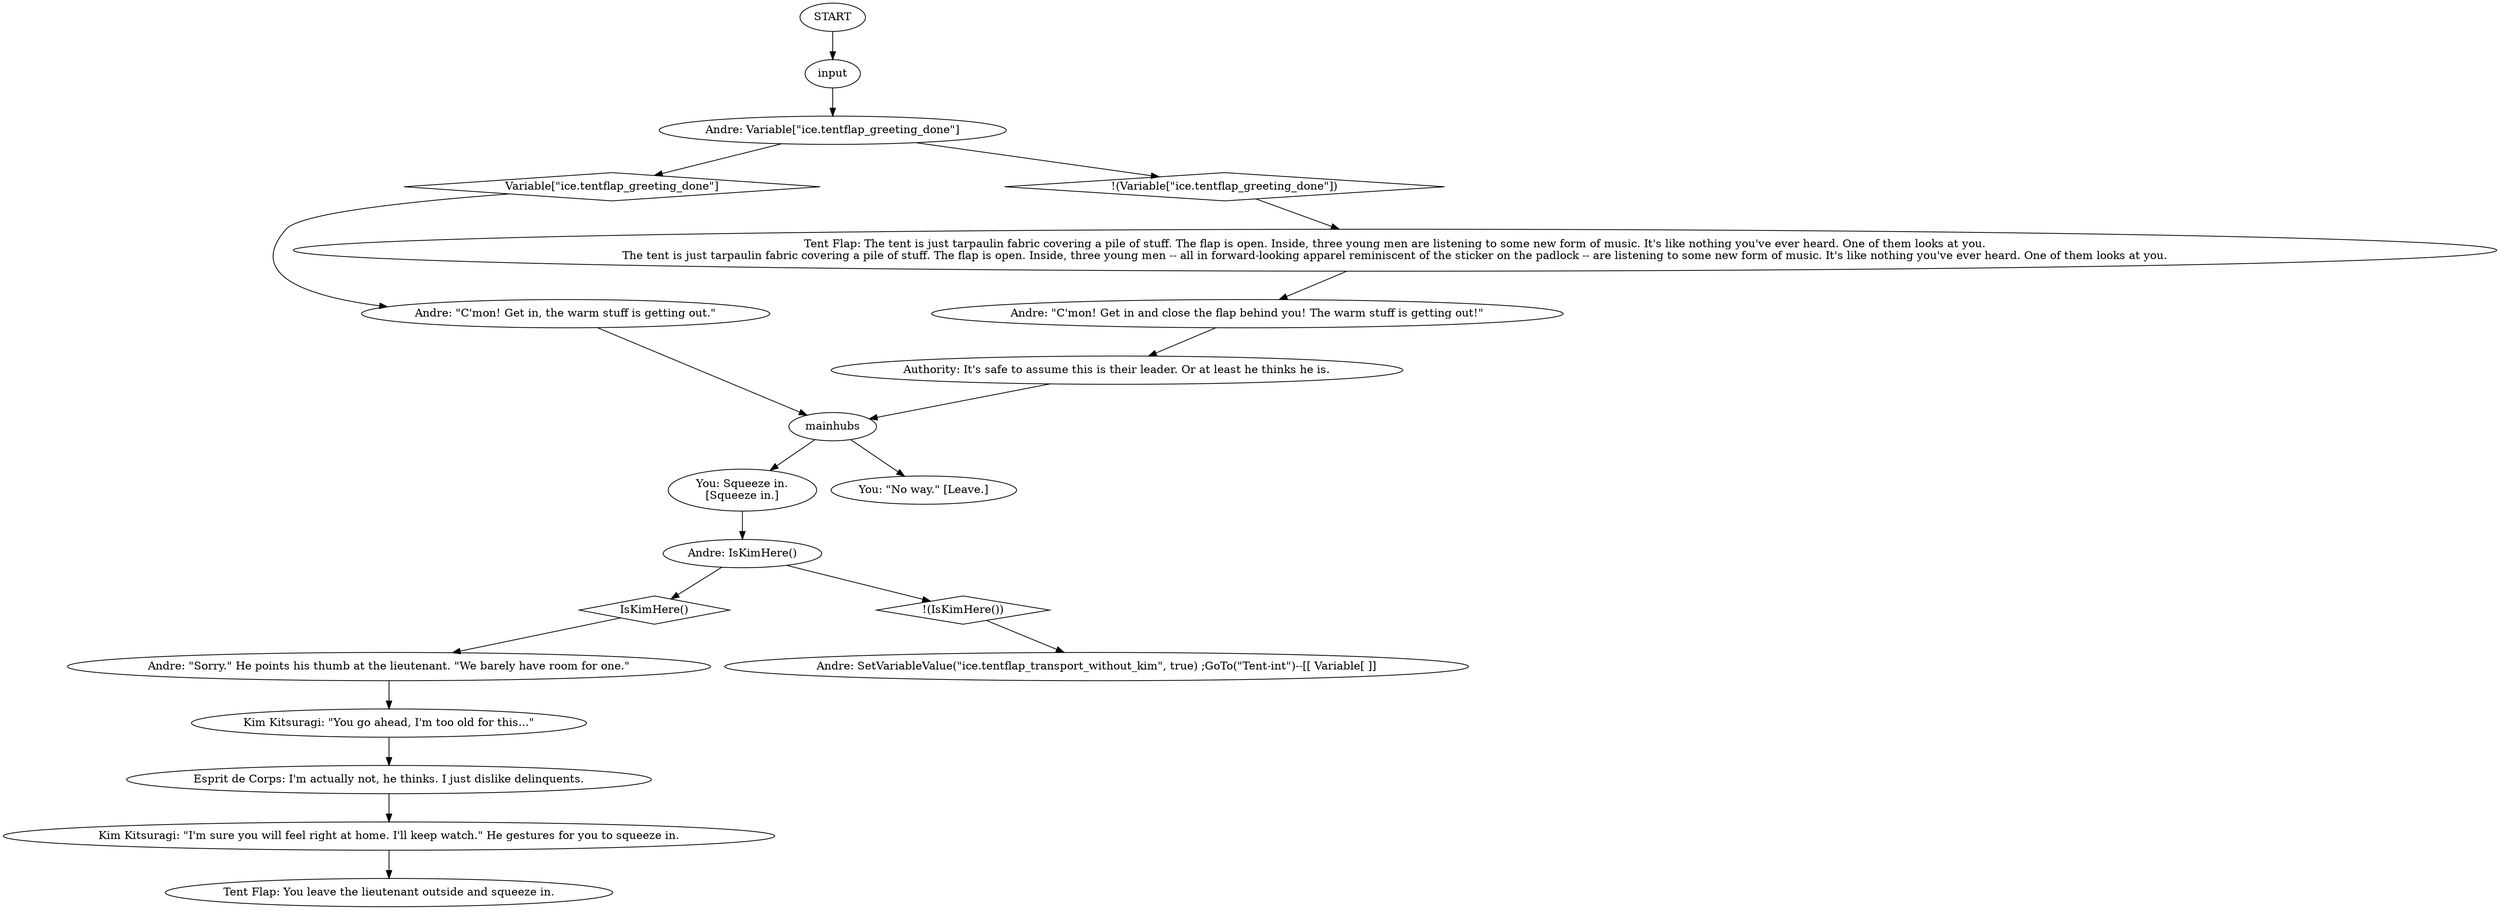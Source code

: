 # ICE / TENT FLAP
# Entering the tent and leaving Kim behind.
# ==================================================
digraph G {
	  0 [label="START"];
	  1 [label="input"];
	  2 [label="Andre: \"C'mon! Get in and close the flap behind you! The warm stuff is getting out!\""];
	  4 [label="Kim Kitsuragi: \"You go ahead, I'm too old for this...\""];
	  5 [label="You: Squeeze in.\n[Squeeze in.]"];
	  6 [label="Andre: \"Sorry.\" He points his thumb at the lieutenant. \"We barely have room for one.\""];
	  7 [label="Tent Flap: The tent is just tarpaulin fabric covering a pile of stuff. The flap is open. Inside, three young men are listening to some new form of music. It's like nothing you've ever heard. One of them looks at you.\nThe tent is just tarpaulin fabric covering a pile of stuff. The flap is open. Inside, three young men -- all in forward-looking apparel reminiscent of the sticker on the padlock -- are listening to some new form of music. It's like nothing you've ever heard. One of them looks at you."];
	  8 [label="Andre: IsKimHere()"];
	  9 [label="IsKimHere()", shape=diamond];
	  10 [label="!(IsKimHere())", shape=diamond];
	  11 [label="mainhubs"];
	  12 [label="You: \"No way.\" [Leave.]"];
	  13 [label="Andre: SetVariableValue(\"ice.tentflap_transport_without_kim\", true) ;GoTo(\"Tent-int\")--[[ Variable[ ]]"];
	  14 [label="Andre: Variable[\"ice.tentflap_greeting_done\"]"];
	  15 [label="Variable[\"ice.tentflap_greeting_done\"]", shape=diamond];
	  16 [label="!(Variable[\"ice.tentflap_greeting_done\"])", shape=diamond];
	  17 [label="Esprit de Corps: I'm actually not, he thinks. I just dislike delinquents."];
	  18 [label="Tent Flap: You leave the lieutenant outside and squeeze in."];
	  19 [label="Kim Kitsuragi: \"I'm sure you will feel right at home. I'll keep watch.\" He gestures for you to squeeze in."];
	  20 [label="Authority: It's safe to assume this is their leader. Or at least he thinks he is."];
	  21 [label="Andre: \"C'mon! Get in, the warm stuff is getting out.\""];
	  0 -> 1
	  1 -> 14
	  2 -> 20
	  4 -> 17
	  5 -> 8
	  6 -> 4
	  7 -> 2
	  8 -> 9
	  8 -> 10
	  9 -> 6
	  10 -> 13
	  11 -> 12
	  11 -> 5
	  14 -> 16
	  14 -> 15
	  15 -> 21
	  16 -> 7
	  17 -> 19
	  19 -> 18
	  20 -> 11
	  21 -> 11
}

